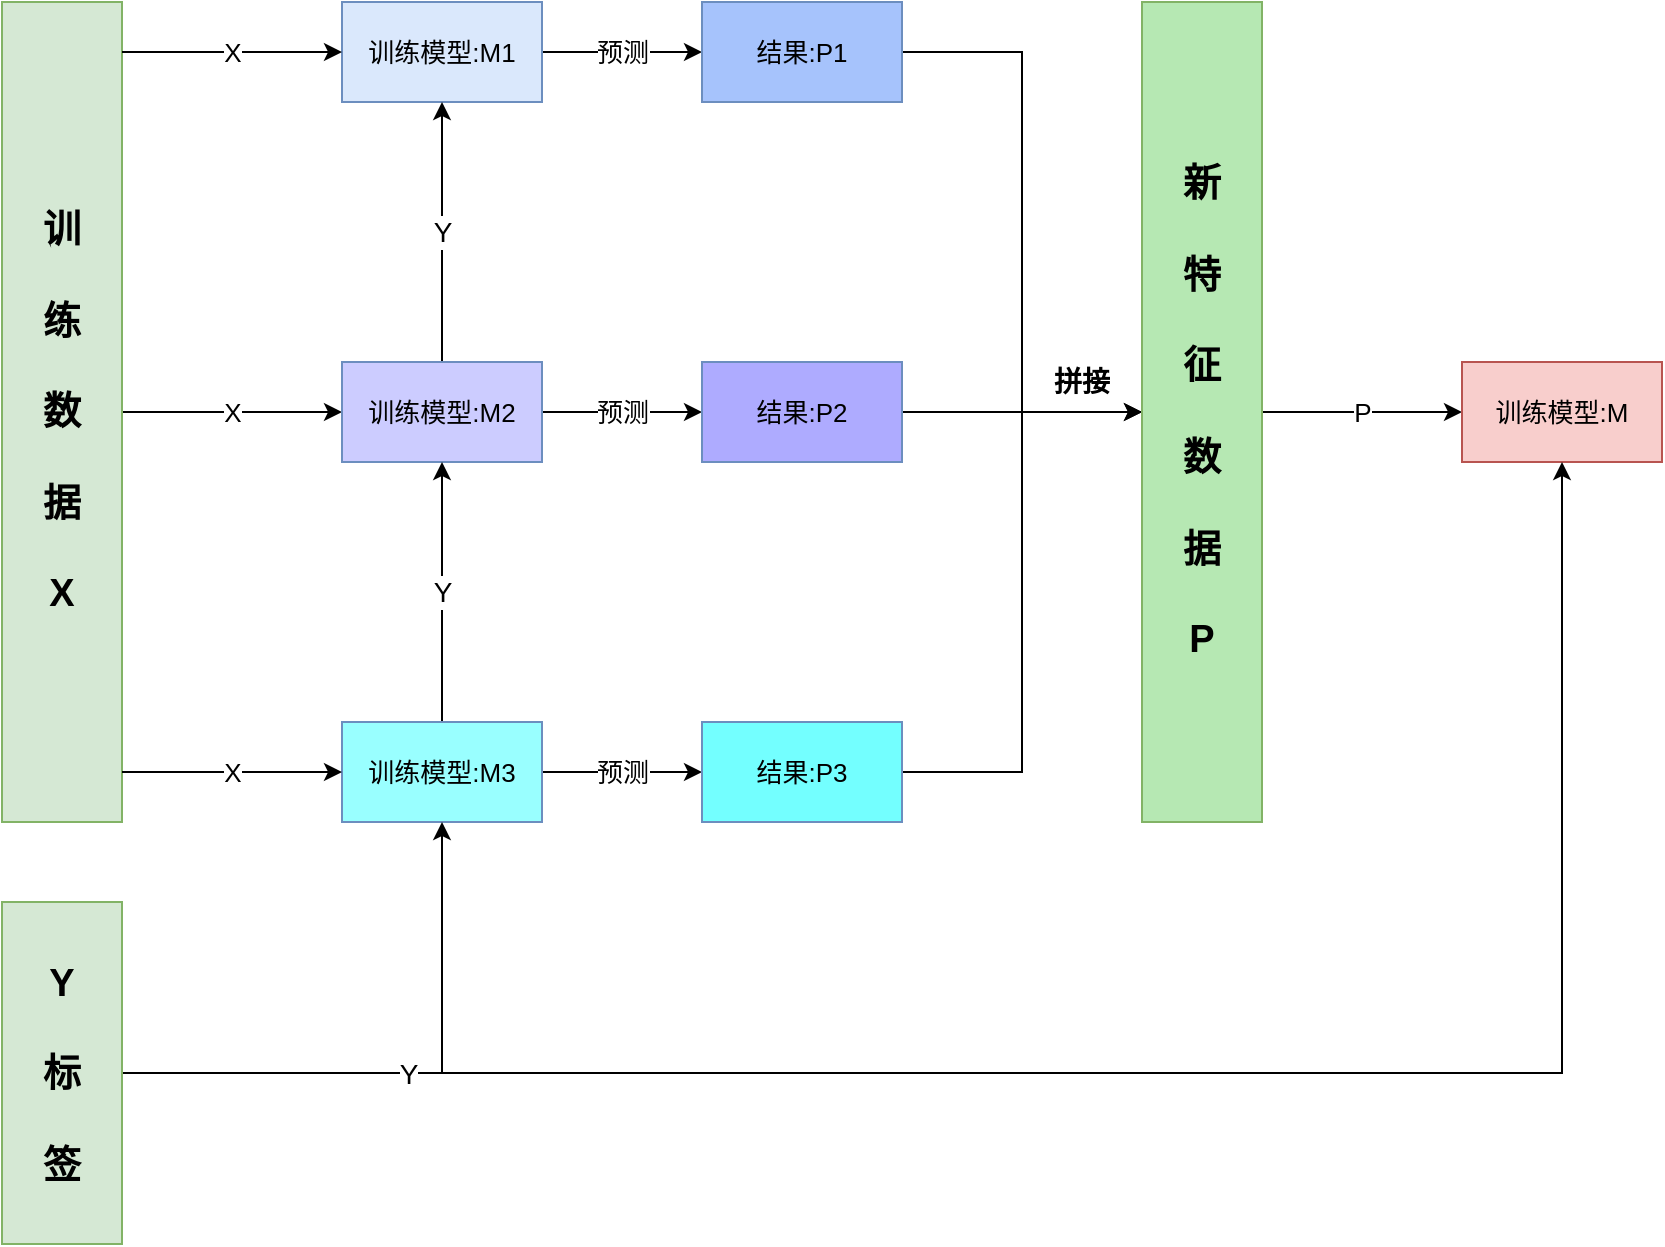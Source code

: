 <mxfile version="12.8.8" type="device"><diagram id="5kkrHRnLDr-zoF9X0Mox" name="Page-1"><mxGraphModel dx="1422" dy="763" grid="1" gridSize="10" guides="1" tooltips="1" connect="1" arrows="1" fold="1" page="1" pageScale="1" pageWidth="827" pageHeight="1169" math="0" shadow="0"><root><mxCell id="0"/><mxCell id="1" parent="0"/><mxCell id="QJiHuMIFE91oSJ3zDUz1-28" value="X" style="edgeStyle=orthogonalEdgeStyle;rounded=0;orthogonalLoop=1;jettySize=auto;html=1;exitX=1;exitY=0.5;exitDx=0;exitDy=0;fontSize=13;" edge="1" parent="1" source="QJiHuMIFE91oSJ3zDUz1-24" target="QJiHuMIFE91oSJ3zDUz1-26"><mxGeometry relative="1" as="geometry"/></mxCell><mxCell id="QJiHuMIFE91oSJ3zDUz1-24" value="&lt;b style=&quot;font-size: 19px&quot;&gt;训&lt;br&gt;&lt;br&gt;练&lt;br&gt;&lt;br&gt;数&lt;br&gt;&lt;br&gt;据&lt;br&gt;&lt;br&gt;X&lt;br&gt;&lt;/b&gt;" style="rounded=0;whiteSpace=wrap;html=1;fontSize=13;fillColor=#d5e8d4;strokeColor=#82b366;" vertex="1" parent="1"><mxGeometry x="40" y="330" width="60" height="410" as="geometry"/></mxCell><mxCell id="QJiHuMIFE91oSJ3zDUz1-35" value="预测" style="edgeStyle=orthogonalEdgeStyle;rounded=0;orthogonalLoop=1;jettySize=auto;html=1;exitX=1;exitY=0.5;exitDx=0;exitDy=0;entryX=0;entryY=0.5;entryDx=0;entryDy=0;fontSize=13;" edge="1" parent="1" source="QJiHuMIFE91oSJ3zDUz1-25" target="QJiHuMIFE91oSJ3zDUz1-32"><mxGeometry relative="1" as="geometry"/></mxCell><mxCell id="QJiHuMIFE91oSJ3zDUz1-25" value="训练模型:M1" style="rounded=0;whiteSpace=wrap;html=1;fontSize=13;fillColor=#dae8fc;strokeColor=#6c8ebf;" vertex="1" parent="1"><mxGeometry x="210" y="330" width="100" height="50" as="geometry"/></mxCell><mxCell id="QJiHuMIFE91oSJ3zDUz1-36" value="预测" style="edgeStyle=orthogonalEdgeStyle;rounded=0;orthogonalLoop=1;jettySize=auto;html=1;exitX=1;exitY=0.5;exitDx=0;exitDy=0;entryX=0;entryY=0.5;entryDx=0;entryDy=0;fontSize=13;" edge="1" parent="1" source="QJiHuMIFE91oSJ3zDUz1-26" target="QJiHuMIFE91oSJ3zDUz1-33"><mxGeometry relative="1" as="geometry"/></mxCell><mxCell id="QJiHuMIFE91oSJ3zDUz1-50" value="Y" style="edgeStyle=orthogonalEdgeStyle;rounded=0;orthogonalLoop=1;jettySize=auto;html=1;exitX=0.5;exitY=0;exitDx=0;exitDy=0;fontSize=14;" edge="1" parent="1" source="QJiHuMIFE91oSJ3zDUz1-26" target="QJiHuMIFE91oSJ3zDUz1-25"><mxGeometry relative="1" as="geometry"/></mxCell><mxCell id="QJiHuMIFE91oSJ3zDUz1-26" value="训练模型:M2" style="rounded=0;whiteSpace=wrap;html=1;fontSize=13;fillColor=#CCCCFF;strokeColor=#6c8ebf;" vertex="1" parent="1"><mxGeometry x="210" y="510" width="100" height="50" as="geometry"/></mxCell><mxCell id="QJiHuMIFE91oSJ3zDUz1-37" value="预测" style="edgeStyle=orthogonalEdgeStyle;rounded=0;orthogonalLoop=1;jettySize=auto;html=1;exitX=1;exitY=0.5;exitDx=0;exitDy=0;entryX=0;entryY=0.5;entryDx=0;entryDy=0;fontSize=13;" edge="1" parent="1" source="QJiHuMIFE91oSJ3zDUz1-27" target="QJiHuMIFE91oSJ3zDUz1-34"><mxGeometry relative="1" as="geometry"/></mxCell><mxCell id="QJiHuMIFE91oSJ3zDUz1-48" value="Y" style="edgeStyle=orthogonalEdgeStyle;rounded=0;orthogonalLoop=1;jettySize=auto;html=1;exitX=0.5;exitY=0;exitDx=0;exitDy=0;fontSize=14;" edge="1" parent="1" source="QJiHuMIFE91oSJ3zDUz1-27" target="QJiHuMIFE91oSJ3zDUz1-26"><mxGeometry relative="1" as="geometry"/></mxCell><mxCell id="QJiHuMIFE91oSJ3zDUz1-27" value="训练模型:M3" style="rounded=0;whiteSpace=wrap;html=1;fontSize=13;fillColor=#99FFFF;strokeColor=#6c8ebf;" vertex="1" parent="1"><mxGeometry x="210" y="690" width="100" height="50" as="geometry"/></mxCell><mxCell id="QJiHuMIFE91oSJ3zDUz1-30" value="X" style="edgeStyle=orthogonalEdgeStyle;rounded=0;orthogonalLoop=1;jettySize=auto;html=1;exitX=1;exitY=0.5;exitDx=0;exitDy=0;fontSize=13;" edge="1" parent="1"><mxGeometry relative="1" as="geometry"><mxPoint x="100" y="715" as="sourcePoint"/><mxPoint x="210" y="715" as="targetPoint"/></mxGeometry></mxCell><mxCell id="QJiHuMIFE91oSJ3zDUz1-31" value="X" style="edgeStyle=orthogonalEdgeStyle;rounded=0;orthogonalLoop=1;jettySize=auto;html=1;exitX=1;exitY=0.5;exitDx=0;exitDy=0;fontSize=13;" edge="1" parent="1"><mxGeometry relative="1" as="geometry"><mxPoint x="100" y="355" as="sourcePoint"/><mxPoint x="210" y="355" as="targetPoint"/></mxGeometry></mxCell><mxCell id="QJiHuMIFE91oSJ3zDUz1-40" style="edgeStyle=orthogonalEdgeStyle;rounded=0;orthogonalLoop=1;jettySize=auto;html=1;exitX=1;exitY=0.5;exitDx=0;exitDy=0;fontSize=13;" edge="1" parent="1" source="QJiHuMIFE91oSJ3zDUz1-32" target="QJiHuMIFE91oSJ3zDUz1-38"><mxGeometry relative="1" as="geometry"/></mxCell><mxCell id="QJiHuMIFE91oSJ3zDUz1-32" value="结果:P1" style="rounded=0;whiteSpace=wrap;html=1;fontSize=13;fillColor=#A6C3FC;strokeColor=#6c8ebf;" vertex="1" parent="1"><mxGeometry x="390" y="330" width="100" height="50" as="geometry"/></mxCell><mxCell id="QJiHuMIFE91oSJ3zDUz1-41" style="edgeStyle=orthogonalEdgeStyle;rounded=0;orthogonalLoop=1;jettySize=auto;html=1;exitX=1;exitY=0.5;exitDx=0;exitDy=0;fontSize=13;" edge="1" parent="1" source="QJiHuMIFE91oSJ3zDUz1-33"><mxGeometry relative="1" as="geometry"><mxPoint x="620" y="535" as="targetPoint"/></mxGeometry></mxCell><mxCell id="QJiHuMIFE91oSJ3zDUz1-33" value="结果:P2" style="rounded=0;whiteSpace=wrap;html=1;fontSize=13;fillColor=#AEABFF;strokeColor=#6c8ebf;" vertex="1" parent="1"><mxGeometry x="390" y="510" width="100" height="50" as="geometry"/></mxCell><mxCell id="QJiHuMIFE91oSJ3zDUz1-42" style="edgeStyle=orthogonalEdgeStyle;rounded=0;orthogonalLoop=1;jettySize=auto;html=1;exitX=1;exitY=0.5;exitDx=0;exitDy=0;entryX=0;entryY=0.5;entryDx=0;entryDy=0;fontSize=13;" edge="1" parent="1" source="QJiHuMIFE91oSJ3zDUz1-34" target="QJiHuMIFE91oSJ3zDUz1-38"><mxGeometry relative="1" as="geometry"/></mxCell><mxCell id="QJiHuMIFE91oSJ3zDUz1-34" value="结果:P3" style="rounded=0;whiteSpace=wrap;html=1;fontSize=13;fillColor=#73FFFF;strokeColor=#6c8ebf;" vertex="1" parent="1"><mxGeometry x="390" y="690" width="100" height="50" as="geometry"/></mxCell><mxCell id="QJiHuMIFE91oSJ3zDUz1-45" value="P" style="edgeStyle=orthogonalEdgeStyle;rounded=0;orthogonalLoop=1;jettySize=auto;html=1;exitX=1;exitY=0.5;exitDx=0;exitDy=0;fontSize=13;" edge="1" parent="1" source="QJiHuMIFE91oSJ3zDUz1-38" target="QJiHuMIFE91oSJ3zDUz1-44"><mxGeometry relative="1" as="geometry"/></mxCell><mxCell id="QJiHuMIFE91oSJ3zDUz1-38" value="&lt;span style=&quot;font-size: 19px&quot;&gt;&lt;b&gt;新&lt;br&gt;&lt;br&gt;特&lt;br&gt;&lt;br&gt;征&lt;br&gt;&lt;br&gt;数&lt;br&gt;&lt;br&gt;据&lt;br&gt;&lt;br&gt;P&lt;br&gt;&lt;/b&gt;&lt;/span&gt;" style="rounded=0;whiteSpace=wrap;html=1;fontSize=13;fillColor=#B6E8B3;strokeColor=#82b366;" vertex="1" parent="1"><mxGeometry x="610" y="330" width="60" height="410" as="geometry"/></mxCell><mxCell id="QJiHuMIFE91oSJ3zDUz1-43" value="&lt;b style=&quot;font-size: 14px;&quot;&gt;拼接&lt;/b&gt;" style="text;html=1;strokeColor=none;fillColor=none;align=center;verticalAlign=middle;whiteSpace=wrap;rounded=0;fontSize=14;" vertex="1" parent="1"><mxGeometry x="560" y="510" width="40" height="20" as="geometry"/></mxCell><mxCell id="QJiHuMIFE91oSJ3zDUz1-44" value="训练模型:M" style="rounded=0;whiteSpace=wrap;html=1;fontSize=13;fillColor=#f8cecc;strokeColor=#b85450;" vertex="1" parent="1"><mxGeometry x="770" y="510" width="100" height="50" as="geometry"/></mxCell><mxCell id="QJiHuMIFE91oSJ3zDUz1-51" style="edgeStyle=orthogonalEdgeStyle;rounded=0;orthogonalLoop=1;jettySize=auto;html=1;exitX=1;exitY=0.5;exitDx=0;exitDy=0;entryX=0.5;entryY=1;entryDx=0;entryDy=0;fontSize=14;" edge="1" parent="1" source="QJiHuMIFE91oSJ3zDUz1-46" target="QJiHuMIFE91oSJ3zDUz1-44"><mxGeometry relative="1" as="geometry"/></mxCell><mxCell id="QJiHuMIFE91oSJ3zDUz1-52" value="Y" style="edgeStyle=orthogonalEdgeStyle;rounded=0;orthogonalLoop=1;jettySize=auto;html=1;exitX=1;exitY=0.5;exitDx=0;exitDy=0;entryX=0.5;entryY=1;entryDx=0;entryDy=0;fontSize=14;" edge="1" parent="1" source="QJiHuMIFE91oSJ3zDUz1-46" target="QJiHuMIFE91oSJ3zDUz1-27"><mxGeometry relative="1" as="geometry"/></mxCell><mxCell id="QJiHuMIFE91oSJ3zDUz1-46" value="&lt;b style=&quot;font-size: 19px&quot;&gt;Y&lt;br&gt;&lt;br&gt;标&lt;br&gt;&lt;br&gt;签&lt;br&gt;&lt;/b&gt;" style="rounded=0;whiteSpace=wrap;html=1;fontSize=13;fillColor=#d5e8d4;strokeColor=#82b366;" vertex="1" parent="1"><mxGeometry x="40" y="780" width="60" height="171" as="geometry"/></mxCell></root></mxGraphModel></diagram></mxfile>